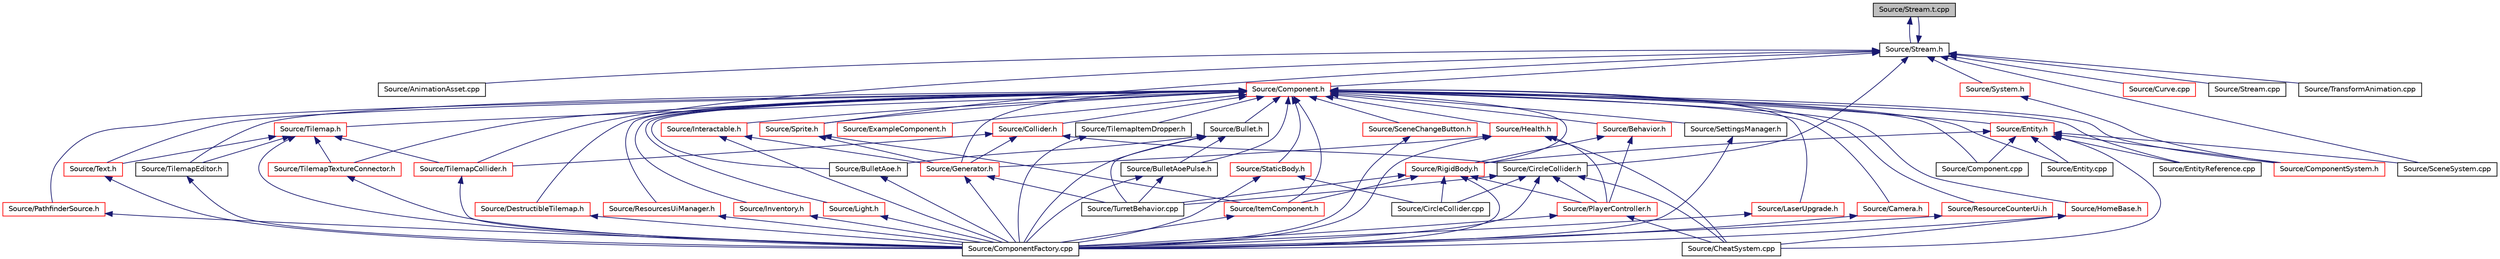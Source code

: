 digraph "Source/Stream.t.cpp"
{
 // LATEX_PDF_SIZE
  edge [fontname="Helvetica",fontsize="10",labelfontname="Helvetica",labelfontsize="10"];
  node [fontname="Helvetica",fontsize="10",shape=record];
  Node1 [label="Source/Stream.t.cpp",height=0.2,width=0.4,color="black", fillcolor="grey75", style="filled", fontcolor="black",tooltip="JSON File reading/writing."];
  Node1 -> Node2 [dir="back",color="midnightblue",fontsize="10",style="solid"];
  Node2 [label="Source/Stream.h",height=0.2,width=0.4,color="black", fillcolor="white", style="filled",URL="$Stream_8h.html",tooltip="JSON File reading/writing."];
  Node2 -> Node3 [dir="back",color="midnightblue",fontsize="10",style="solid"];
  Node3 [label="Source/AnimationAsset.cpp",height=0.2,width=0.4,color="black", fillcolor="white", style="filled",URL="$AnimationAsset_8cpp.html",tooltip="Asset that contains information about a spritesheet animation."];
  Node2 -> Node4 [dir="back",color="midnightblue",fontsize="10",style="solid"];
  Node4 [label="Source/CircleCollider.h",height=0.2,width=0.4,color="black", fillcolor="white", style="filled",URL="$CircleCollider_8h.html",tooltip="Circle-shaped collider."];
  Node4 -> Node5 [dir="back",color="midnightblue",fontsize="10",style="solid"];
  Node5 [label="Source/CheatSystem.cpp",height=0.2,width=0.4,color="black", fillcolor="white", style="filled",URL="$CheatSystem_8cpp.html",tooltip="CheatSystem Class definition."];
  Node4 -> Node6 [dir="back",color="midnightblue",fontsize="10",style="solid"];
  Node6 [label="Source/CircleCollider.cpp",height=0.2,width=0.4,color="black", fillcolor="white", style="filled",URL="$CircleCollider_8cpp.html",tooltip="Circle-shaped collider."];
  Node4 -> Node7 [dir="back",color="midnightblue",fontsize="10",style="solid"];
  Node7 [label="Source/ComponentFactory.cpp",height=0.2,width=0.4,color="black", fillcolor="white", style="filled",URL="$ComponentFactory_8cpp.html",tooltip="Definitions for the component factory class."];
  Node4 -> Node8 [dir="back",color="midnightblue",fontsize="10",style="solid"];
  Node8 [label="Source/PlayerController.h",height=0.2,width=0.4,color="red", fillcolor="white", style="filled",URL="$PlayerController_8h.html",tooltip="PlayerController Behaviour Class."];
  Node8 -> Node5 [dir="back",color="midnightblue",fontsize="10",style="solid"];
  Node8 -> Node7 [dir="back",color="midnightblue",fontsize="10",style="solid"];
  Node4 -> Node11 [dir="back",color="midnightblue",fontsize="10",style="solid"];
  Node11 [label="Source/TurretBehavior.cpp",height=0.2,width=0.4,color="black", fillcolor="white", style="filled",URL="$TurretBehavior_8cpp.html",tooltip="Behavior Compenent for Basic Turret"];
  Node2 -> Node12 [dir="back",color="midnightblue",fontsize="10",style="solid"];
  Node12 [label="Source/Component.h",height=0.2,width=0.4,color="red", fillcolor="white", style="filled",URL="$Component_8h.html",tooltip="Virtual component header."];
  Node12 -> Node13 [dir="back",color="midnightblue",fontsize="10",style="solid"];
  Node13 [label="Source/Behavior.h",height=0.2,width=0.4,color="red", fillcolor="white", style="filled",URL="$Behavior_8h.html",tooltip="Virtual behavior component header."];
  Node13 -> Node8 [dir="back",color="midnightblue",fontsize="10",style="solid"];
  Node13 -> Node61 [dir="back",color="midnightblue",fontsize="10",style="solid"];
  Node61 [label="Source/RigidBody.h",height=0.2,width=0.4,color="red", fillcolor="white", style="filled",URL="$RigidBody_8h_source.html",tooltip=" "];
  Node61 -> Node6 [dir="back",color="midnightblue",fontsize="10",style="solid"];
  Node61 -> Node7 [dir="back",color="midnightblue",fontsize="10",style="solid"];
  Node61 -> Node74 [dir="back",color="midnightblue",fontsize="10",style="solid"];
  Node74 [label="Source/ItemComponent.h",height=0.2,width=0.4,color="red", fillcolor="white", style="filled",URL="$ItemComponent_8h.html",tooltip="Item in the world that can be picked up."];
  Node74 -> Node7 [dir="back",color="midnightblue",fontsize="10",style="solid"];
  Node61 -> Node8 [dir="back",color="midnightblue",fontsize="10",style="solid"];
  Node61 -> Node11 [dir="back",color="midnightblue",fontsize="10",style="solid"];
  Node12 -> Node79 [dir="back",color="midnightblue",fontsize="10",style="solid"];
  Node79 [label="Source/Bullet.h",height=0.2,width=0.4,color="black", fillcolor="white", style="filled",URL="$Bullet_8h_source.html",tooltip=" "];
  Node79 -> Node80 [dir="back",color="midnightblue",fontsize="10",style="solid"];
  Node80 [label="Source/BulletAoe.h",height=0.2,width=0.4,color="black", fillcolor="white", style="filled",URL="$BulletAoe_8h_source.html",tooltip=" "];
  Node80 -> Node7 [dir="back",color="midnightblue",fontsize="10",style="solid"];
  Node79 -> Node81 [dir="back",color="midnightblue",fontsize="10",style="solid"];
  Node81 [label="Source/BulletAoePulse.h",height=0.2,width=0.4,color="black", fillcolor="white", style="filled",URL="$BulletAoePulse_8h_source.html",tooltip=" "];
  Node81 -> Node7 [dir="back",color="midnightblue",fontsize="10",style="solid"];
  Node81 -> Node11 [dir="back",color="midnightblue",fontsize="10",style="solid"];
  Node79 -> Node7 [dir="back",color="midnightblue",fontsize="10",style="solid"];
  Node79 -> Node11 [dir="back",color="midnightblue",fontsize="10",style="solid"];
  Node12 -> Node80 [dir="back",color="midnightblue",fontsize="10",style="solid"];
  Node12 -> Node81 [dir="back",color="midnightblue",fontsize="10",style="solid"];
  Node12 -> Node82 [dir="back",color="midnightblue",fontsize="10",style="solid"];
  Node82 [label="Source/Camera.h",height=0.2,width=0.4,color="red", fillcolor="white", style="filled",URL="$Camera_8h.html",tooltip="Camera component for rendering."];
  Node82 -> Node7 [dir="back",color="midnightblue",fontsize="10",style="solid"];
  Node12 -> Node93 [dir="back",color="midnightblue",fontsize="10",style="solid"];
  Node93 [label="Source/Collider.h",height=0.2,width=0.4,color="red", fillcolor="white", style="filled",URL="$Collider_8h.html",tooltip="Base component for detecting collisions."];
  Node93 -> Node4 [dir="back",color="midnightblue",fontsize="10",style="solid"];
  Node93 -> Node25 [dir="back",color="midnightblue",fontsize="10",style="solid"];
  Node25 [label="Source/Generator.h",height=0.2,width=0.4,color="red", fillcolor="white", style="filled",URL="$Generator_8h_source.html",tooltip=" "];
  Node25 -> Node7 [dir="back",color="midnightblue",fontsize="10",style="solid"];
  Node25 -> Node11 [dir="back",color="midnightblue",fontsize="10",style="solid"];
  Node93 -> Node94 [dir="back",color="midnightblue",fontsize="10",style="solid"];
  Node94 [label="Source/TilemapCollider.h",height=0.2,width=0.4,color="red", fillcolor="white", style="filled",URL="$TilemapCollider_8h.html",tooltip="tilemap collider"];
  Node94 -> Node7 [dir="back",color="midnightblue",fontsize="10",style="solid"];
  Node12 -> Node95 [dir="back",color="midnightblue",fontsize="10",style="solid"];
  Node95 [label="Source/Component.cpp",height=0.2,width=0.4,color="black", fillcolor="white", style="filled",URL="$Component_8cpp.html",tooltip="Virtual component header."];
  Node12 -> Node96 [dir="back",color="midnightblue",fontsize="10",style="solid"];
  Node96 [label="Source/ComponentSystem.h",height=0.2,width=0.4,color="red", fillcolor="white", style="filled",URL="$ComponentSystem_8h.html",tooltip="System that keeps track of a specific kind of Component."];
  Node12 -> Node104 [dir="back",color="midnightblue",fontsize="10",style="solid"];
  Node104 [label="Source/DestructibleTilemap.h",height=0.2,width=0.4,color="red", fillcolor="white", style="filled",URL="$DestructibleTilemap_8h.html",tooltip="Component responsible for handling the breaking of tiles with varrying strengths."];
  Node104 -> Node7 [dir="back",color="midnightblue",fontsize="10",style="solid"];
  Node12 -> Node100 [dir="back",color="midnightblue",fontsize="10",style="solid"];
  Node100 [label="Source/Entity.cpp",height=0.2,width=0.4,color="black", fillcolor="white", style="filled",URL="$Entity_8cpp.html",tooltip="Function definitions for the Entity class."];
  Node12 -> Node105 [dir="back",color="midnightblue",fontsize="10",style="solid"];
  Node105 [label="Source/Entity.h",height=0.2,width=0.4,color="red", fillcolor="white", style="filled",URL="$Entity_8h.html",tooltip="Entity class which holds Components."];
  Node105 -> Node5 [dir="back",color="midnightblue",fontsize="10",style="solid"];
  Node105 -> Node95 [dir="back",color="midnightblue",fontsize="10",style="solid"];
  Node105 -> Node96 [dir="back",color="midnightblue",fontsize="10",style="solid"];
  Node105 -> Node100 [dir="back",color="midnightblue",fontsize="10",style="solid"];
  Node105 -> Node134 [dir="back",color="midnightblue",fontsize="10",style="solid"];
  Node134 [label="Source/EntityReference.cpp",height=0.2,width=0.4,color="black", fillcolor="white", style="filled",URL="$EntityReference_8cpp.html",tooltip="a reference to an Entity in the scene"];
  Node105 -> Node61 [dir="back",color="midnightblue",fontsize="10",style="solid"];
  Node105 -> Node131 [dir="back",color="midnightblue",fontsize="10",style="solid"];
  Node131 [label="Source/SceneSystem.cpp",height=0.2,width=0.4,color="black", fillcolor="white", style="filled",URL="$SceneSystem_8cpp.html",tooltip="handles the process of resetting and changing scenes"];
  Node12 -> Node134 [dir="back",color="midnightblue",fontsize="10",style="solid"];
  Node12 -> Node141 [dir="back",color="midnightblue",fontsize="10",style="solid"];
  Node141 [label="Source/ExampleComponent.h",height=0.2,width=0.4,color="red", fillcolor="white", style="filled",URL="$ExampleComponent_8h.html",tooltip="DESCRIPTION HERE."];
  Node12 -> Node25 [dir="back",color="midnightblue",fontsize="10",style="solid"];
  Node12 -> Node143 [dir="back",color="midnightblue",fontsize="10",style="solid"];
  Node143 [label="Source/Health.h",height=0.2,width=0.4,color="red", fillcolor="white", style="filled",URL="$Health_8h_source.html",tooltip=" "];
  Node143 -> Node5 [dir="back",color="midnightblue",fontsize="10",style="solid"];
  Node143 -> Node7 [dir="back",color="midnightblue",fontsize="10",style="solid"];
  Node143 -> Node25 [dir="back",color="midnightblue",fontsize="10",style="solid"];
  Node143 -> Node8 [dir="back",color="midnightblue",fontsize="10",style="solid"];
  Node12 -> Node144 [dir="back",color="midnightblue",fontsize="10",style="solid"];
  Node144 [label="Source/HomeBase.h",height=0.2,width=0.4,color="red", fillcolor="white", style="filled",URL="$HomeBase_8h_source.html",tooltip=" "];
  Node144 -> Node5 [dir="back",color="midnightblue",fontsize="10",style="solid"];
  Node144 -> Node7 [dir="back",color="midnightblue",fontsize="10",style="solid"];
  Node12 -> Node145 [dir="back",color="midnightblue",fontsize="10",style="solid"];
  Node145 [label="Source/Interactable.h",height=0.2,width=0.4,color="red", fillcolor="white", style="filled",URL="$Interactable_8h.html",tooltip="Component which can be interacted with by pressing a button when nearby."];
  Node145 -> Node7 [dir="back",color="midnightblue",fontsize="10",style="solid"];
  Node145 -> Node25 [dir="back",color="midnightblue",fontsize="10",style="solid"];
  Node12 -> Node146 [dir="back",color="midnightblue",fontsize="10",style="solid"];
  Node146 [label="Source/Inventory.h",height=0.2,width=0.4,color="red", fillcolor="white", style="filled",URL="$Inventory_8h.html",tooltip="Inventory component that stores items."];
  Node146 -> Node7 [dir="back",color="midnightblue",fontsize="10",style="solid"];
  Node12 -> Node74 [dir="back",color="midnightblue",fontsize="10",style="solid"];
  Node12 -> Node147 [dir="back",color="midnightblue",fontsize="10",style="solid"];
  Node147 [label="Source/LaserUpgrade.h",height=0.2,width=0.4,color="red", fillcolor="white", style="filled",URL="$LaserUpgrade_8h.html",tooltip="collectable upgrade to the player's MiningLaser"];
  Node147 -> Node7 [dir="back",color="midnightblue",fontsize="10",style="solid"];
  Node12 -> Node148 [dir="back",color="midnightblue",fontsize="10",style="solid"];
  Node148 [label="Source/Light.h",height=0.2,width=0.4,color="red", fillcolor="white", style="filled",URL="$Light_8h.html",tooltip="Light source component. It shines."];
  Node148 -> Node7 [dir="back",color="midnightblue",fontsize="10",style="solid"];
  Node12 -> Node149 [dir="back",color="midnightblue",fontsize="10",style="solid"];
  Node149 [label="Source/PathfinderSource.h",height=0.2,width=0.4,color="red", fillcolor="white", style="filled",URL="$PathfinderSource_8h.html",tooltip="Defines parent entity as the map for pathfinding."];
  Node149 -> Node7 [dir="back",color="midnightblue",fontsize="10",style="solid"];
  Node12 -> Node150 [dir="back",color="midnightblue",fontsize="10",style="solid"];
  Node150 [label="Source/ResourceCounterUi.h",height=0.2,width=0.4,color="red", fillcolor="white", style="filled",URL="$ResourceCounterUi_8h.html",tooltip="Ui Component that displays a resource sprite and a count."];
  Node150 -> Node7 [dir="back",color="midnightblue",fontsize="10",style="solid"];
  Node12 -> Node110 [dir="back",color="midnightblue",fontsize="10",style="solid"];
  Node110 [label="Source/ResourcesUiManager.h",height=0.2,width=0.4,color="red", fillcolor="white", style="filled",URL="$ResourcesUiManager_8h.html",tooltip="Component that manages the UI for displaying what resources a player currently has."];
  Node110 -> Node7 [dir="back",color="midnightblue",fontsize="10",style="solid"];
  Node12 -> Node61 [dir="back",color="midnightblue",fontsize="10",style="solid"];
  Node12 -> Node151 [dir="back",color="midnightblue",fontsize="10",style="solid"];
  Node151 [label="Source/SceneChangeButton.h",height=0.2,width=0.4,color="red", fillcolor="white", style="filled",URL="$SceneChangeButton_8h.html",tooltip="Component that changes the scene when clicked."];
  Node151 -> Node7 [dir="back",color="midnightblue",fontsize="10",style="solid"];
  Node12 -> Node111 [dir="back",color="midnightblue",fontsize="10",style="solid"];
  Node111 [label="Source/SettingsManager.h",height=0.2,width=0.4,color="black", fillcolor="white", style="filled",URL="$SettingsManager_8h.html",tooltip="Settings Manager Class."];
  Node111 -> Node7 [dir="back",color="midnightblue",fontsize="10",style="solid"];
  Node12 -> Node112 [dir="back",color="midnightblue",fontsize="10",style="solid"];
  Node112 [label="Source/Sprite.h",height=0.2,width=0.4,color="red", fillcolor="white", style="filled",URL="$Sprite_8h_source.html",tooltip=" "];
  Node112 -> Node25 [dir="back",color="midnightblue",fontsize="10",style="solid"];
  Node112 -> Node74 [dir="back",color="midnightblue",fontsize="10",style="solid"];
  Node12 -> Node152 [dir="back",color="midnightblue",fontsize="10",style="solid"];
  Node152 [label="Source/StaticBody.h",height=0.2,width=0.4,color="red", fillcolor="white", style="filled",URL="$StaticBody_8h.html",tooltip="pysics body which can be collided with and does not move"];
  Node152 -> Node6 [dir="back",color="midnightblue",fontsize="10",style="solid"];
  Node152 -> Node7 [dir="back",color="midnightblue",fontsize="10",style="solid"];
  Node12 -> Node138 [dir="back",color="midnightblue",fontsize="10",style="solid"];
  Node138 [label="Source/Text.h",height=0.2,width=0.4,color="red", fillcolor="white", style="filled",URL="$Text_8h.html",tooltip="Component that makes use of Tilemap to draw text."];
  Node138 -> Node7 [dir="back",color="midnightblue",fontsize="10",style="solid"];
  Node12 -> Node137 [dir="back",color="midnightblue",fontsize="10",style="solid"];
  Node137 [label="Source/Tilemap.h",height=0.2,width=0.4,color="red", fillcolor="white", style="filled",URL="$Tilemap_8h.html",tooltip="Tilemap component - loads and manages a tilemap array."];
  Node137 -> Node7 [dir="back",color="midnightblue",fontsize="10",style="solid"];
  Node137 -> Node138 [dir="back",color="midnightblue",fontsize="10",style="solid"];
  Node137 -> Node94 [dir="back",color="midnightblue",fontsize="10",style="solid"];
  Node137 -> Node119 [dir="back",color="midnightblue",fontsize="10",style="solid"];
  Node119 [label="Source/TilemapEditor.h",height=0.2,width=0.4,color="black", fillcolor="white", style="filled",URL="$TilemapEditor_8h.html",tooltip="Component that allows direct editing of a Tilemap."];
  Node119 -> Node7 [dir="back",color="midnightblue",fontsize="10",style="solid"];
  Node137 -> Node140 [dir="back",color="midnightblue",fontsize="10",style="solid"];
  Node140 [label="Source/TilemapTextureConnector.h",height=0.2,width=0.4,color="red", fillcolor="white", style="filled",URL="$TilemapTextureConnector_8h.html",tooltip="Component that uses a parent 'source' tilemap to update a child tilemap with connected textures."];
  Node140 -> Node7 [dir="back",color="midnightblue",fontsize="10",style="solid"];
  Node12 -> Node119 [dir="back",color="midnightblue",fontsize="10",style="solid"];
  Node12 -> Node120 [dir="back",color="midnightblue",fontsize="10",style="solid"];
  Node120 [label="Source/TilemapItemDropper.h",height=0.2,width=0.4,color="black", fillcolor="white", style="filled",URL="$TilemapItemDropper_8h.html",tooltip="Drops an item whenever a tile is broken."];
  Node120 -> Node7 [dir="back",color="midnightblue",fontsize="10",style="solid"];
  Node12 -> Node140 [dir="back",color="midnightblue",fontsize="10",style="solid"];
  Node2 -> Node160 [dir="back",color="midnightblue",fontsize="10",style="solid"];
  Node160 [label="Source/Curve.cpp",height=0.2,width=0.4,color="red", fillcolor="white", style="filled",URL="$Curve_8cpp.html",tooltip="class for interpolating between sequences of values"];
  Node2 -> Node131 [dir="back",color="midnightblue",fontsize="10",style="solid"];
  Node2 -> Node112 [dir="back",color="midnightblue",fontsize="10",style="solid"];
  Node2 -> Node164 [dir="back",color="midnightblue",fontsize="10",style="solid"];
  Node164 [label="Source/Stream.cpp",height=0.2,width=0.4,color="black", fillcolor="white", style="filled",URL="$Stream_8cpp.html",tooltip="JSON File reading/writing."];
  Node2 -> Node1 [dir="back",color="midnightblue",fontsize="10",style="solid"];
  Node2 -> Node165 [dir="back",color="midnightblue",fontsize="10",style="solid"];
  Node165 [label="Source/System.h",height=0.2,width=0.4,color="red", fillcolor="white", style="filled",URL="$System_8h.html",tooltip="Base class for all Systems."];
  Node165 -> Node96 [dir="back",color="midnightblue",fontsize="10",style="solid"];
  Node2 -> Node94 [dir="back",color="midnightblue",fontsize="10",style="solid"];
  Node2 -> Node163 [dir="back",color="midnightblue",fontsize="10",style="solid"];
  Node163 [label="Source/TransformAnimation.cpp",height=0.2,width=0.4,color="black", fillcolor="white", style="filled",URL="$TransformAnimation_8cpp.html",tooltip="Asset that animates a Transform with Curves."];
}
